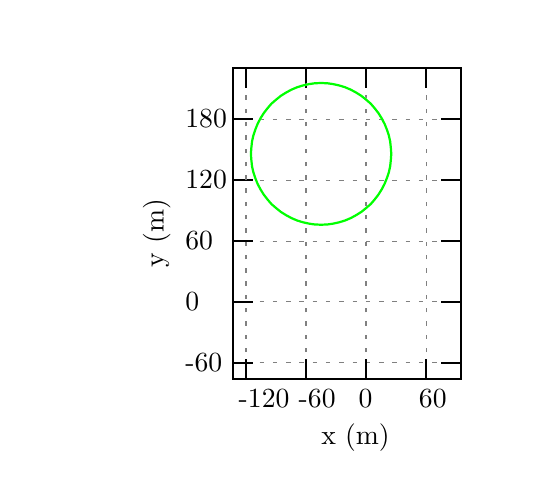 
\definecolor{white}{RGB}{255,255,255}
\definecolor{gray}{RGB}{128,128,128}
\definecolor{cff0000}{RGB}{255,0,0}
\definecolor{c00ff00}{RGB}{0,255,0}


\def \globalscale {1.0}
\begin{tikzpicture}[y=0.80pt, x=0.80pt, yscale=-\globalscale, xscale=\globalscale, inner sep=0pt, outer sep=0pt]
  \path[rounded corners=0.0cm] (0.0,0.0) rectangle (200.0,200.0);



  \begin{scope}[color=white,draw,line join=miter,line cap=butt,line width=0.800pt]
  \end{scope}
  \begin{scope}[color=black,draw,line join=miter,line cap=butt,line width=0.800pt]
  \end{scope}
  \begin{scope}[color=black,draw=black,line join=miter,line cap=butt,line width=0.400pt]
  \end{scope}
  \begin{scope}[color=gray,draw,line join=miter,line cap=butt,line width=0.400pt]
    \path[draw=gray,dash pattern=on 1.60pt off 3.20pt] (71.9,151.3) -- (175.0,151.3);



  \end{scope}
  \begin{scope}[color=gray,draw=gray,line join=miter,line cap=butt,line width=0.800pt]
  \end{scope}
  \begin{scope}[color=black,draw,line join=miter,line cap=butt,line width=0.800pt]
    \path[draw=black] (71.9,151.3) -- (80.9,151.3)(175.0,151.3) -- (166.0,151.3);



    \begin{scope}[shift={(50.4,155.2)},fill=black]
      \path[fill] (0.0,0.0) node[above right] () {-60};



    \end{scope}
  \end{scope}
  \begin{scope}[color=black,draw,line join=miter,line cap=butt,line width=0.800pt]
  \end{scope}
  \begin{scope}[color=black,draw=black,line join=miter,line cap=butt,line width=0.400pt]
  \end{scope}
  \begin{scope}[color=gray,draw,line join=miter,line cap=butt,line width=0.400pt]
    \path[draw=gray,dash pattern=on 1.60pt off 3.20pt] (71.9,123.8) -- (175.0,123.8);



  \end{scope}
  \begin{scope}[color=gray,draw=gray,line join=miter,line cap=butt,line width=0.800pt]
  \end{scope}
  \begin{scope}[color=black,draw,line join=miter,line cap=butt,line width=0.800pt]
    \path[draw=black] (71.9,123.8) -- (80.9,123.8)(175.0,123.8) -- (166.0,123.8);



    \begin{scope}[shift={(50.4,127.7)},fill=black]
      \path[fill] (0.0,0.0) node[above right] () {0};



    \end{scope}
  \end{scope}
  \begin{scope}[color=black,draw,line join=miter,line cap=butt,line width=0.800pt]
  \end{scope}
  \begin{scope}[color=black,draw=black,line join=miter,line cap=butt,line width=0.400pt]
  \end{scope}
  \begin{scope}[color=gray,draw,line join=miter,line cap=butt,line width=0.400pt]
    \path[draw=gray,dash pattern=on 1.60pt off 3.20pt] (71.9,96.4) -- (175.0,96.4);



  \end{scope}
  \begin{scope}[color=gray,draw=gray,line join=miter,line cap=butt,line width=0.800pt]
  \end{scope}
  \begin{scope}[color=black,draw,line join=miter,line cap=butt,line width=0.800pt]
    \path[draw=black] (71.9,96.4) -- (80.9,96.4)(175.0,96.4) -- (166.0,96.4);



    \begin{scope}[shift={(50.4,100.3)},fill=black]
      \path[fill] (0.0,0.0) node[above right] () {60};



    \end{scope}
  \end{scope}
  \begin{scope}[color=black,draw,line join=miter,line cap=butt,line width=0.800pt]
  \end{scope}
  \begin{scope}[color=black,draw=black,line join=miter,line cap=butt,line width=0.400pt]
  \end{scope}
  \begin{scope}[color=gray,draw,line join=miter,line cap=butt,line width=0.400pt]
    \path[draw=gray,dash pattern=on 1.60pt off 3.20pt] (71.9,68.9) -- (175.0,68.9);



  \end{scope}
  \begin{scope}[color=gray,draw=gray,line join=miter,line cap=butt,line width=0.800pt]
  \end{scope}
  \begin{scope}[color=black,draw,line join=miter,line cap=butt,line width=0.800pt]
    \path[draw=black] (71.9,68.9) -- (80.9,68.9)(175.0,68.9) -- (166.0,68.9);



    \begin{scope}[shift={(50.4,72.8)},fill=black]
      \path[fill] (0.0,0.0) node[above right] () {120};



    \end{scope}
  \end{scope}
  \begin{scope}[color=black,draw,line join=miter,line cap=butt,line width=0.800pt]
  \end{scope}
  \begin{scope}[color=black,draw=black,line join=miter,line cap=butt,line width=0.400pt]
  \end{scope}
  \begin{scope}[color=gray,draw,line join=miter,line cap=butt,line width=0.400pt]
    \path[draw=gray,dash pattern=on 1.60pt off 3.20pt] (71.9,41.4) -- (175.0,41.4);



  \end{scope}
  \begin{scope}[color=gray,draw=gray,line join=miter,line cap=butt,line width=0.800pt]
  \end{scope}
  \begin{scope}[color=black,draw,line join=miter,line cap=butt,line width=0.800pt]
    \path[draw=black] (71.9,41.4) -- (80.9,41.4)(175.0,41.4) -- (166.0,41.4);



    \begin{scope}[shift={(50.4,45.3)},fill=black]
      \path[fill] (0.0,0.0) node[above right] () {180};



    \end{scope}
  \end{scope}
  \begin{scope}[color=black,draw,line join=miter,line cap=butt,line width=0.800pt]
  \end{scope}
  \begin{scope}[color=black,draw=black,line join=miter,line cap=butt,line width=0.400pt]
  \end{scope}
  \begin{scope}[color=gray,draw,line join=miter,line cap=butt,line width=0.400pt]
    \path[draw=gray,dash pattern=on 1.60pt off 3.20pt] (77.8,158.6) -- (77.8,18.1);



  \end{scope}
  \begin{scope}[color=gray,draw=gray,line join=miter,line cap=butt,line width=0.800pt]
  \end{scope}
  \begin{scope}[color=black,draw,line join=miter,line cap=butt,line width=0.800pt]
    \path[draw=black] (77.8,158.6) -- (77.8,149.6)(77.8,18.1) -- (77.8,27.1);



    \begin{scope}[shift={(74.5,171.5)},fill=black]
      \path[fill] (0.0,0.0) node[above right] () {-120};



    \end{scope}
  \end{scope}
  \begin{scope}[color=black,draw,line join=miter,line cap=butt,line width=0.800pt]
  \end{scope}
  \begin{scope}[color=black,draw=black,line join=miter,line cap=butt,line width=0.400pt]
  \end{scope}
  \begin{scope}[color=gray,draw,line join=miter,line cap=butt,line width=0.400pt]
    \path[draw=gray,dash pattern=on 1.60pt off 3.20pt] (104.9,158.6) -- (104.9,18.1);



  \end{scope}
  \begin{scope}[color=gray,draw=gray,line join=miter,line cap=butt,line width=0.800pt]
  \end{scope}
  \begin{scope}[color=black,draw,line join=miter,line cap=butt,line width=0.800pt]
    \path[draw=black] (104.9,158.6) -- (104.9,149.6)(104.9,18.1) -- (104.9,27.1);



    \begin{scope}[shift={(101.6,171.5)},fill=black]
      \path[fill] (0.0,0.0) node[above right] () {-60};



    \end{scope}
  \end{scope}
  \begin{scope}[color=black,draw,line join=miter,line cap=butt,line width=0.800pt]
  \end{scope}
  \begin{scope}[color=black,draw=black,line join=miter,line cap=butt,line width=0.400pt]
  \end{scope}
  \begin{scope}[color=gray,draw,line join=miter,line cap=butt,line width=0.400pt]
    \path[draw=gray,dash pattern=on 1.60pt off 3.20pt] (132.0,158.6) -- (132.0,27.1) -- (132.0,18.1);



  \end{scope}
  \begin{scope}[color=gray,draw=gray,line join=miter,line cap=butt,line width=0.800pt]
  \end{scope}
  \begin{scope}[color=black,draw,line join=miter,line cap=butt,line width=0.800pt]
    \path[draw=black] (132.0,158.6) -- (132.0,149.6)(132.0,18.1) -- (132.0,27.1);



    \begin{scope}[shift={(128.7,171.5)},fill=black]
      \path[fill] (0.0,0.0) node[above right] () {0};



    \end{scope}
  \end{scope}
  \begin{scope}[color=black,draw,line join=miter,line cap=butt,line width=0.800pt]
  \end{scope}
  \begin{scope}[color=black,draw=black,line join=miter,line cap=butt,line width=0.400pt]
  \end{scope}
  \begin{scope}[color=gray,draw,line join=miter,line cap=butt,line width=0.400pt]
    \path[draw=gray,dash pattern=on 1.60pt off 3.20pt] (159.2,158.6) -- (159.2,27.1) -- (159.2,18.1);



  \end{scope}
  \begin{scope}[color=gray,draw=gray,line join=miter,line cap=butt,line width=0.800pt]
  \end{scope}
  \begin{scope}[color=black,draw,line join=miter,line cap=butt,line width=0.800pt]
    \path[draw=black] (159.2,158.6) -- (159.2,149.6)(159.2,18.1) -- (159.2,27.1);



    \begin{scope}[shift={(155.9,171.5)},fill=black]
      \path[fill] (0.0,0.0) node[above right] () {60};



    \end{scope}
  \end{scope}
  \begin{scope}[color=black,draw,line join=miter,line cap=butt,line width=0.800pt]
  \end{scope}
  \begin{scope}[color=black,draw,line join=miter,line cap=butt,line width=0.800pt]
    \path[draw=black] (71.9,18.1) -- (71.9,158.6) -- (175.0,158.6) -- (175.0,18.1) -- (71.9,18.1) -- cycle;



  \end{scope}
  \begin{scope}[color=black,draw,line join=miter,line cap=butt,line width=0.800pt]
    \begin{scope}[shift={(31.2,108.2)},rotate=270.0,fill=black]
      \path[fill] (0.0,0.0) node[above right] () {\rotatebox{90}{y (m)}};



    \end{scope}
  \end{scope}
  \begin{scope}[color=black,draw,line join=miter,line cap=butt,line width=0.800pt]
    \begin{scope}[shift={(111.8,191.3)},fill=black]
      \path[fill] (0.0,0.0) node[above right] () {x (m)};



    \end{scope}
  \end{scope}
  \begin{scope}[color=black,draw,line join=miter,line cap=butt,line width=0.800pt]
  \end{scope}
    \begin{scope}[color=black,draw,line join=miter,line cap=butt,line width=0.800pt]
      \path[draw=cff0000] (87.7,31.4);



    \end{scope}
  \begin{scope}[color=white,draw=cff0000,line join=miter,line cap=butt,line width=1.600pt]
  \end{scope}
  \begin{scope}[color=black,draw,line join=miter,line cap=butt,line width=1.600pt]
  \end{scope}
  \begin{scope}[color=black,draw=black,line join=miter,line cap=butt,line width=0.800pt]
  \end{scope}
  \begin{scope}[color=black,draw,line join=miter,line cap=butt,line width=0.800pt]
    \path[draw=black] (71.9,18.1) -- (71.9,158.6) -- (175.0,158.6) -- (175.0,18.1) -- (71.9,18.1) -- cycle;



  \end{scope}
  \begin{scope}[color=white,draw,line join=miter,line cap=butt,line width=0.800pt]
    \path[draw=white] (143.4,57.0) -- (143.2,54.2) -- (142.9,51.4) -- (142.3,48.7) -- (141.4,46.0) -- (140.4,43.5) -- (139.1,41.0) -- (137.6,38.6) -- (135.9,36.4) -- (134.1,34.3) -- (132.0,32.5) -- (129.9,30.8) -- (127.5,29.3) -- (125.1,28.0) -- (122.5,26.9) -- (119.9,26.1) -- (117.2,25.5) -- (114.5,25.1) -- (111.7,25.0) -- (108.9,25.1) -- (106.2,25.5) -- (103.5,26.1) -- (100.9,26.9) -- (98.3,28.0) -- (95.9,29.3) -- (93.5,30.8) -- (91.4,32.5) -- (89.3,34.3) -- (87.5,36.4) -- (85.8,38.6) -- (84.3,41.0) -- (83.0,43.5) -- (82.0,46.0) -- (81.1,48.7) -- (80.5,51.4) -- (80.2,54.2) -- (80.0,57.0) -- (80.2,59.8) -- (80.5,62.6) -- (81.1,65.3) -- (82.0,68.0) -- (83.0,70.5) -- (84.3,73.0) -- (85.8,75.4) -- (87.5,77.6) -- (89.3,79.7) -- (91.4,81.5) -- (93.5,83.2) -- (95.9,84.7) -- (98.3,86.0) -- (100.9,87.1) -- (103.5,87.9) -- (106.2,88.5) -- (108.9,88.9) -- (111.7,89.0) -- (114.5,88.9) -- (117.2,88.5) -- (119.9,87.9) -- (122.5,87.1) -- (125.1,86.0) -- (127.5,84.7) -- (129.9,83.2) -- (132.0,81.5) -- (134.1,79.7) -- (135.9,77.6) -- (137.6,75.4) -- (139.1,73.0) -- (140.4,70.5) -- (141.4,68.0) -- (142.3,65.3) -- (142.9,62.6) -- (143.2,59.8) -- (143.4,57.0);



    \path[draw=c00ff00] (143.4,57.0) -- (143.2,54.2) -- (142.9,51.4) -- (142.3,48.7) -- (141.4,46.0) -- (140.4,43.5) -- (139.1,41.0) -- (137.6,38.6) -- (135.9,36.4) -- (134.1,34.3) -- (132.0,32.5) -- (129.9,30.8) -- (127.5,29.3) -- (125.1,28.0) -- (122.5,26.9) -- (119.9,26.1) -- (117.2,25.5) -- (114.5,25.1) -- (111.7,25.0) -- (108.9,25.1) -- (106.2,25.5) -- (103.5,26.1) -- (100.9,26.9) -- (98.3,28.0) -- (95.9,29.3) -- (93.5,30.8) -- (91.4,32.5) -- (89.3,34.3) -- (87.5,36.4) -- (85.8,38.6) -- (84.3,41.0) -- (83.0,43.5) -- (82.0,46.0) -- (81.1,48.7) -- (80.5,51.4) -- (80.2,54.2) -- (80.0,57.0) -- (80.2,59.8) -- (80.5,62.6) -- (81.1,65.3) -- (82.0,68.0) -- (83.0,70.5) -- (84.3,73.0) -- (85.8,75.4) -- (87.5,77.6) -- (89.3,79.7) -- (91.4,81.5) -- (93.5,83.2) -- (95.9,84.7) -- (98.3,86.0) -- (100.9,87.1) -- (103.5,87.9) -- (106.2,88.5) -- (108.9,88.9) -- (111.7,89.0) -- (114.5,88.9) -- (117.2,88.5) -- (119.9,87.9) -- (122.5,87.1) -- (125.1,86.0) -- (127.5,84.7) -- (129.9,83.2) -- (132.0,81.5) -- (134.1,79.7) -- (135.9,77.6) -- (137.6,75.4) -- (139.1,73.0) -- (140.4,70.5) -- (141.4,68.0) -- (142.3,65.3) -- (142.9,62.6) -- (143.2,59.8) -- (143.4,57.0);



  \end{scope}
  \begin{scope}[color=black,draw,line join=miter,line cap=butt,line width=0.800pt]
  \end{scope}

\end{tikzpicture}

